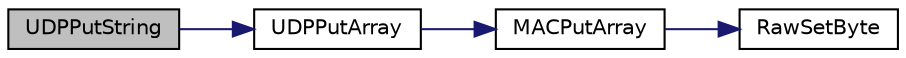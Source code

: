 digraph "UDPPutString"
{
  edge [fontname="Helvetica",fontsize="10",labelfontname="Helvetica",labelfontsize="10"];
  node [fontname="Helvetica",fontsize="10",shape=record];
  rankdir="LR";
  Node1 [label="UDPPutString",height=0.2,width=0.4,color="black", fillcolor="grey75", style="filled", fontcolor="black"];
  Node1 -> Node2 [color="midnightblue",fontsize="10",style="solid",fontname="Helvetica"];
  Node2 [label="UDPPutArray",height=0.2,width=0.4,color="black", fillcolor="white", style="filled",URL="$_u_d_p_8c.html#a372fafc6c39a309ddc9bd3408b16a267"];
  Node2 -> Node3 [color="midnightblue",fontsize="10",style="solid",fontname="Helvetica"];
  Node3 [label="MACPutArray",height=0.2,width=0.4,color="black", fillcolor="white", style="filled",URL="$_m_a_c_8h.html#a87a779bb5e5f2c7ffc444f52d696efa2"];
  Node3 -> Node4 [color="midnightblue",fontsize="10",style="solid",fontname="Helvetica"];
  Node4 [label="RawSetByte",height=0.2,width=0.4,color="black", fillcolor="white", style="filled",URL="$_w_f_raw_8h.html#a080df0a533459a28bfccb89781df5e3a"];
}
